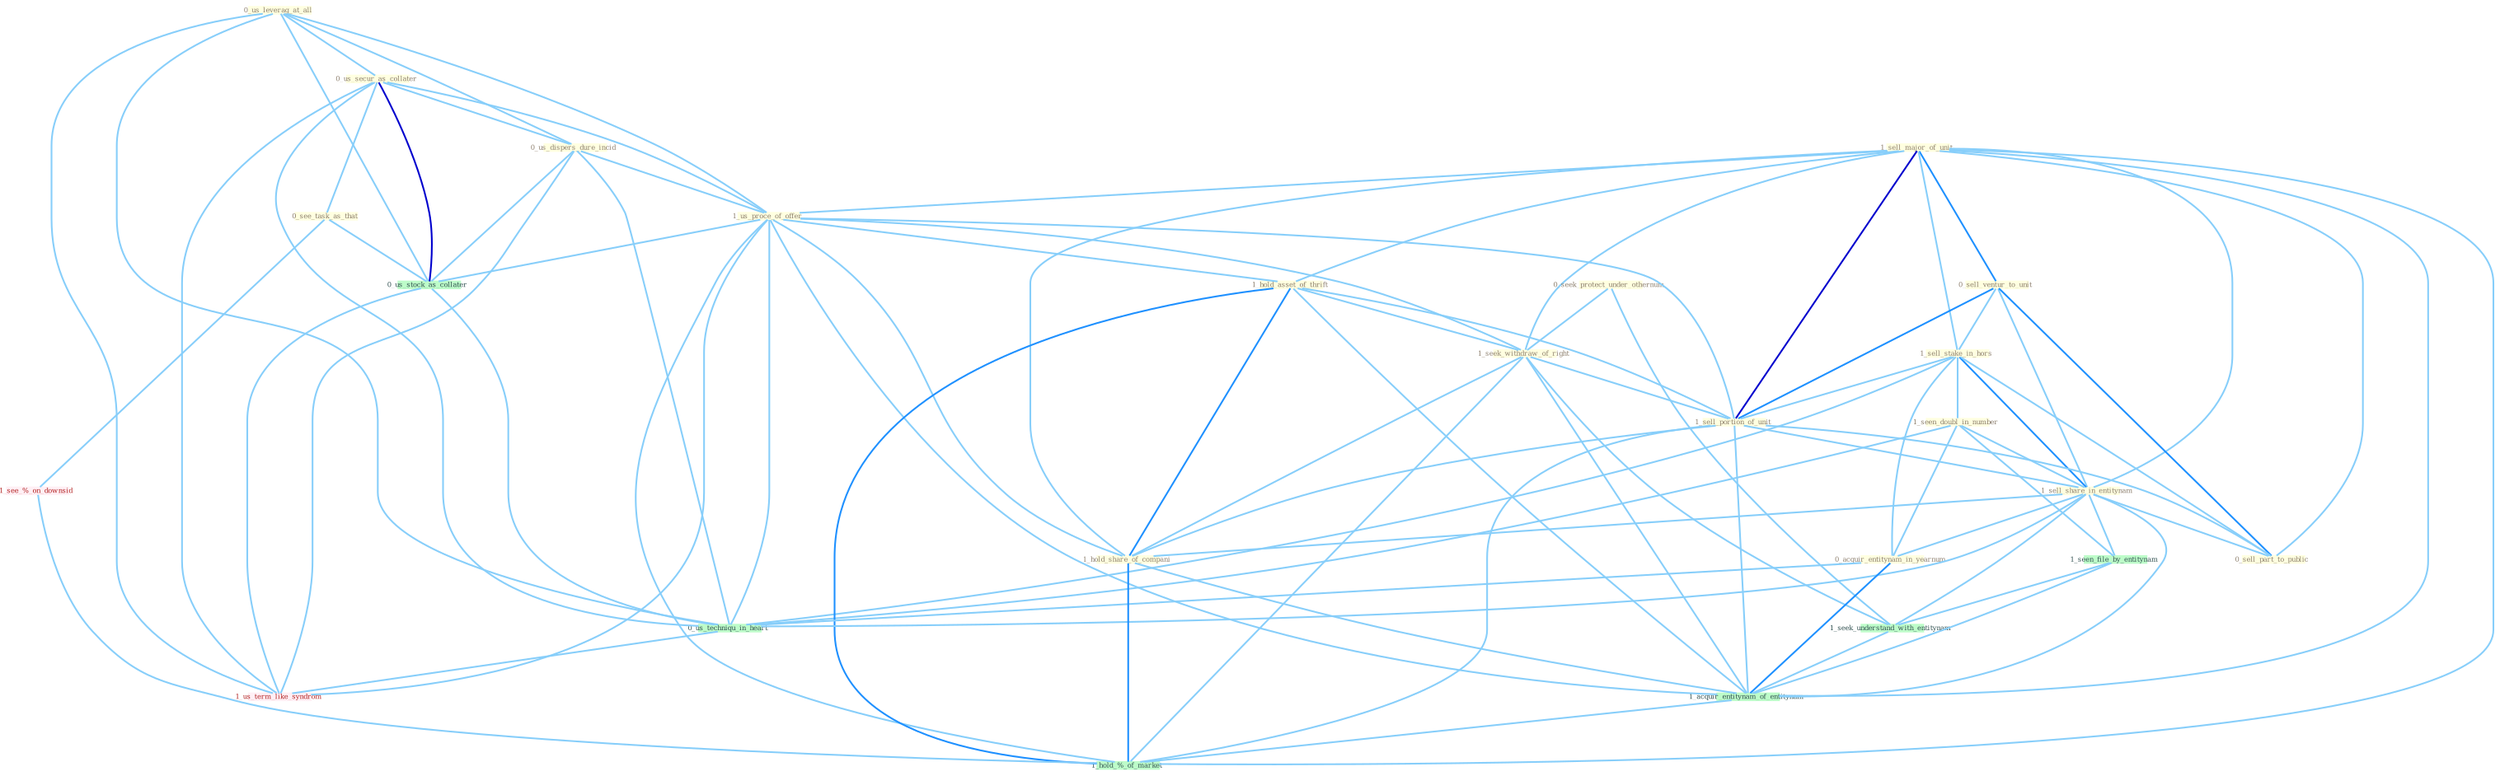 Graph G{ 
    node
    [shape=polygon,style=filled,width=.5,height=.06,color="#BDFCC9",fixedsize=true,fontsize=4,
    fontcolor="#2f4f4f"];
    {node
    [color="#ffffe0", fontcolor="#8b7d6b"] "1_sell_major_of_unit " "0_sell_ventur_to_unit " "1_sell_stake_in_hors " "0_seek_protect_under_othernum " "0_us_leverag_at_all " "1_seen_doubl_in_number " "0_us_secur_as_collater " "0_us_dispers_dure_incid " "1_us_proce_of_offer " "1_hold_asset_of_thrift " "1_seek_withdraw_of_right " "0_see_task_as_that " "1_sell_portion_of_unit " "1_sell_share_in_entitynam " "0_sell_part_to_public " "0_acquir_entitynam_in_yearnum " "1_hold_share_of_compani "}
{node [color="#fff0f5", fontcolor="#b22222"] "1_see_%_on_downsid " "1_us_term_like_syndrom "}
edge [color="#B0E2FF"];

	"1_sell_major_of_unit " -- "0_sell_ventur_to_unit " [w="2", color="#1e90ff" , len=0.8];
	"1_sell_major_of_unit " -- "1_sell_stake_in_hors " [w="1", color="#87cefa" ];
	"1_sell_major_of_unit " -- "1_us_proce_of_offer " [w="1", color="#87cefa" ];
	"1_sell_major_of_unit " -- "1_hold_asset_of_thrift " [w="1", color="#87cefa" ];
	"1_sell_major_of_unit " -- "1_seek_withdraw_of_right " [w="1", color="#87cefa" ];
	"1_sell_major_of_unit " -- "1_sell_portion_of_unit " [w="3", color="#0000cd" , len=0.6];
	"1_sell_major_of_unit " -- "1_sell_share_in_entitynam " [w="1", color="#87cefa" ];
	"1_sell_major_of_unit " -- "0_sell_part_to_public " [w="1", color="#87cefa" ];
	"1_sell_major_of_unit " -- "1_hold_share_of_compani " [w="1", color="#87cefa" ];
	"1_sell_major_of_unit " -- "1_acquir_entitynam_of_entitynam " [w="1", color="#87cefa" ];
	"1_sell_major_of_unit " -- "1_hold_%_of_market " [w="1", color="#87cefa" ];
	"0_sell_ventur_to_unit " -- "1_sell_stake_in_hors " [w="1", color="#87cefa" ];
	"0_sell_ventur_to_unit " -- "1_sell_portion_of_unit " [w="2", color="#1e90ff" , len=0.8];
	"0_sell_ventur_to_unit " -- "1_sell_share_in_entitynam " [w="1", color="#87cefa" ];
	"0_sell_ventur_to_unit " -- "0_sell_part_to_public " [w="2", color="#1e90ff" , len=0.8];
	"1_sell_stake_in_hors " -- "1_seen_doubl_in_number " [w="1", color="#87cefa" ];
	"1_sell_stake_in_hors " -- "1_sell_portion_of_unit " [w="1", color="#87cefa" ];
	"1_sell_stake_in_hors " -- "1_sell_share_in_entitynam " [w="2", color="#1e90ff" , len=0.8];
	"1_sell_stake_in_hors " -- "0_sell_part_to_public " [w="1", color="#87cefa" ];
	"1_sell_stake_in_hors " -- "0_acquir_entitynam_in_yearnum " [w="1", color="#87cefa" ];
	"1_sell_stake_in_hors " -- "0_us_techniqu_in_heart " [w="1", color="#87cefa" ];
	"0_seek_protect_under_othernum " -- "1_seek_withdraw_of_right " [w="1", color="#87cefa" ];
	"0_seek_protect_under_othernum " -- "1_seek_understand_with_entitynam " [w="1", color="#87cefa" ];
	"0_us_leverag_at_all " -- "0_us_secur_as_collater " [w="1", color="#87cefa" ];
	"0_us_leverag_at_all " -- "0_us_dispers_dure_incid " [w="1", color="#87cefa" ];
	"0_us_leverag_at_all " -- "1_us_proce_of_offer " [w="1", color="#87cefa" ];
	"0_us_leverag_at_all " -- "0_us_stock_as_collater " [w="1", color="#87cefa" ];
	"0_us_leverag_at_all " -- "0_us_techniqu_in_heart " [w="1", color="#87cefa" ];
	"0_us_leverag_at_all " -- "1_us_term_like_syndrom " [w="1", color="#87cefa" ];
	"1_seen_doubl_in_number " -- "1_sell_share_in_entitynam " [w="1", color="#87cefa" ];
	"1_seen_doubl_in_number " -- "0_acquir_entitynam_in_yearnum " [w="1", color="#87cefa" ];
	"1_seen_doubl_in_number " -- "1_seen_file_by_entitynam " [w="1", color="#87cefa" ];
	"1_seen_doubl_in_number " -- "0_us_techniqu_in_heart " [w="1", color="#87cefa" ];
	"0_us_secur_as_collater " -- "0_us_dispers_dure_incid " [w="1", color="#87cefa" ];
	"0_us_secur_as_collater " -- "1_us_proce_of_offer " [w="1", color="#87cefa" ];
	"0_us_secur_as_collater " -- "0_see_task_as_that " [w="1", color="#87cefa" ];
	"0_us_secur_as_collater " -- "0_us_stock_as_collater " [w="3", color="#0000cd" , len=0.6];
	"0_us_secur_as_collater " -- "0_us_techniqu_in_heart " [w="1", color="#87cefa" ];
	"0_us_secur_as_collater " -- "1_us_term_like_syndrom " [w="1", color="#87cefa" ];
	"0_us_dispers_dure_incid " -- "1_us_proce_of_offer " [w="1", color="#87cefa" ];
	"0_us_dispers_dure_incid " -- "0_us_stock_as_collater " [w="1", color="#87cefa" ];
	"0_us_dispers_dure_incid " -- "0_us_techniqu_in_heart " [w="1", color="#87cefa" ];
	"0_us_dispers_dure_incid " -- "1_us_term_like_syndrom " [w="1", color="#87cefa" ];
	"1_us_proce_of_offer " -- "1_hold_asset_of_thrift " [w="1", color="#87cefa" ];
	"1_us_proce_of_offer " -- "1_seek_withdraw_of_right " [w="1", color="#87cefa" ];
	"1_us_proce_of_offer " -- "1_sell_portion_of_unit " [w="1", color="#87cefa" ];
	"1_us_proce_of_offer " -- "1_hold_share_of_compani " [w="1", color="#87cefa" ];
	"1_us_proce_of_offer " -- "0_us_stock_as_collater " [w="1", color="#87cefa" ];
	"1_us_proce_of_offer " -- "1_acquir_entitynam_of_entitynam " [w="1", color="#87cefa" ];
	"1_us_proce_of_offer " -- "0_us_techniqu_in_heart " [w="1", color="#87cefa" ];
	"1_us_proce_of_offer " -- "1_us_term_like_syndrom " [w="1", color="#87cefa" ];
	"1_us_proce_of_offer " -- "1_hold_%_of_market " [w="1", color="#87cefa" ];
	"1_hold_asset_of_thrift " -- "1_seek_withdraw_of_right " [w="1", color="#87cefa" ];
	"1_hold_asset_of_thrift " -- "1_sell_portion_of_unit " [w="1", color="#87cefa" ];
	"1_hold_asset_of_thrift " -- "1_hold_share_of_compani " [w="2", color="#1e90ff" , len=0.8];
	"1_hold_asset_of_thrift " -- "1_acquir_entitynam_of_entitynam " [w="1", color="#87cefa" ];
	"1_hold_asset_of_thrift " -- "1_hold_%_of_market " [w="2", color="#1e90ff" , len=0.8];
	"1_seek_withdraw_of_right " -- "1_sell_portion_of_unit " [w="1", color="#87cefa" ];
	"1_seek_withdraw_of_right " -- "1_hold_share_of_compani " [w="1", color="#87cefa" ];
	"1_seek_withdraw_of_right " -- "1_seek_understand_with_entitynam " [w="1", color="#87cefa" ];
	"1_seek_withdraw_of_right " -- "1_acquir_entitynam_of_entitynam " [w="1", color="#87cefa" ];
	"1_seek_withdraw_of_right " -- "1_hold_%_of_market " [w="1", color="#87cefa" ];
	"0_see_task_as_that " -- "0_us_stock_as_collater " [w="1", color="#87cefa" ];
	"0_see_task_as_that " -- "1_see_%_on_downsid " [w="1", color="#87cefa" ];
	"1_sell_portion_of_unit " -- "1_sell_share_in_entitynam " [w="1", color="#87cefa" ];
	"1_sell_portion_of_unit " -- "0_sell_part_to_public " [w="1", color="#87cefa" ];
	"1_sell_portion_of_unit " -- "1_hold_share_of_compani " [w="1", color="#87cefa" ];
	"1_sell_portion_of_unit " -- "1_acquir_entitynam_of_entitynam " [w="1", color="#87cefa" ];
	"1_sell_portion_of_unit " -- "1_hold_%_of_market " [w="1", color="#87cefa" ];
	"1_sell_share_in_entitynam " -- "0_sell_part_to_public " [w="1", color="#87cefa" ];
	"1_sell_share_in_entitynam " -- "0_acquir_entitynam_in_yearnum " [w="1", color="#87cefa" ];
	"1_sell_share_in_entitynam " -- "1_hold_share_of_compani " [w="1", color="#87cefa" ];
	"1_sell_share_in_entitynam " -- "1_seen_file_by_entitynam " [w="1", color="#87cefa" ];
	"1_sell_share_in_entitynam " -- "1_seek_understand_with_entitynam " [w="1", color="#87cefa" ];
	"1_sell_share_in_entitynam " -- "1_acquir_entitynam_of_entitynam " [w="1", color="#87cefa" ];
	"1_sell_share_in_entitynam " -- "0_us_techniqu_in_heart " [w="1", color="#87cefa" ];
	"0_acquir_entitynam_in_yearnum " -- "1_acquir_entitynam_of_entitynam " [w="2", color="#1e90ff" , len=0.8];
	"0_acquir_entitynam_in_yearnum " -- "0_us_techniqu_in_heart " [w="1", color="#87cefa" ];
	"1_hold_share_of_compani " -- "1_acquir_entitynam_of_entitynam " [w="1", color="#87cefa" ];
	"1_hold_share_of_compani " -- "1_hold_%_of_market " [w="2", color="#1e90ff" , len=0.8];
	"1_seen_file_by_entitynam " -- "1_seek_understand_with_entitynam " [w="1", color="#87cefa" ];
	"1_seen_file_by_entitynam " -- "1_acquir_entitynam_of_entitynam " [w="1", color="#87cefa" ];
	"0_us_stock_as_collater " -- "0_us_techniqu_in_heart " [w="1", color="#87cefa" ];
	"0_us_stock_as_collater " -- "1_us_term_like_syndrom " [w="1", color="#87cefa" ];
	"1_seek_understand_with_entitynam " -- "1_acquir_entitynam_of_entitynam " [w="1", color="#87cefa" ];
	"1_acquir_entitynam_of_entitynam " -- "1_hold_%_of_market " [w="1", color="#87cefa" ];
	"0_us_techniqu_in_heart " -- "1_us_term_like_syndrom " [w="1", color="#87cefa" ];
	"1_see_%_on_downsid " -- "1_hold_%_of_market " [w="1", color="#87cefa" ];
}
